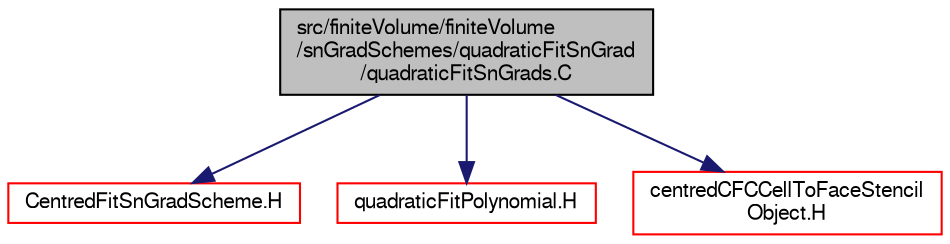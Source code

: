 digraph "src/finiteVolume/finiteVolume/snGradSchemes/quadraticFitSnGrad/quadraticFitSnGrads.C"
{
  bgcolor="transparent";
  edge [fontname="FreeSans",fontsize="10",labelfontname="FreeSans",labelfontsize="10"];
  node [fontname="FreeSans",fontsize="10",shape=record];
  Node0 [label="src/finiteVolume/finiteVolume\l/snGradSchemes/quadraticFitSnGrad\l/quadraticFitSnGrads.C",height=0.2,width=0.4,color="black", fillcolor="grey75", style="filled", fontcolor="black"];
  Node0 -> Node1 [color="midnightblue",fontsize="10",style="solid",fontname="FreeSans"];
  Node1 [label="CentredFitSnGradScheme.H",height=0.2,width=0.4,color="red",URL="$a03206.html"];
  Node0 -> Node273 [color="midnightblue",fontsize="10",style="solid",fontname="FreeSans"];
  Node273 [label="quadraticFitPolynomial.H",height=0.2,width=0.4,color="red",URL="$a04247.html"];
  Node0 -> Node274 [color="midnightblue",fontsize="10",style="solid",fontname="FreeSans"];
  Node274 [label="centredCFCCellToFaceStencil\lObject.H",height=0.2,width=0.4,color="red",URL="$a03446.html"];
}
